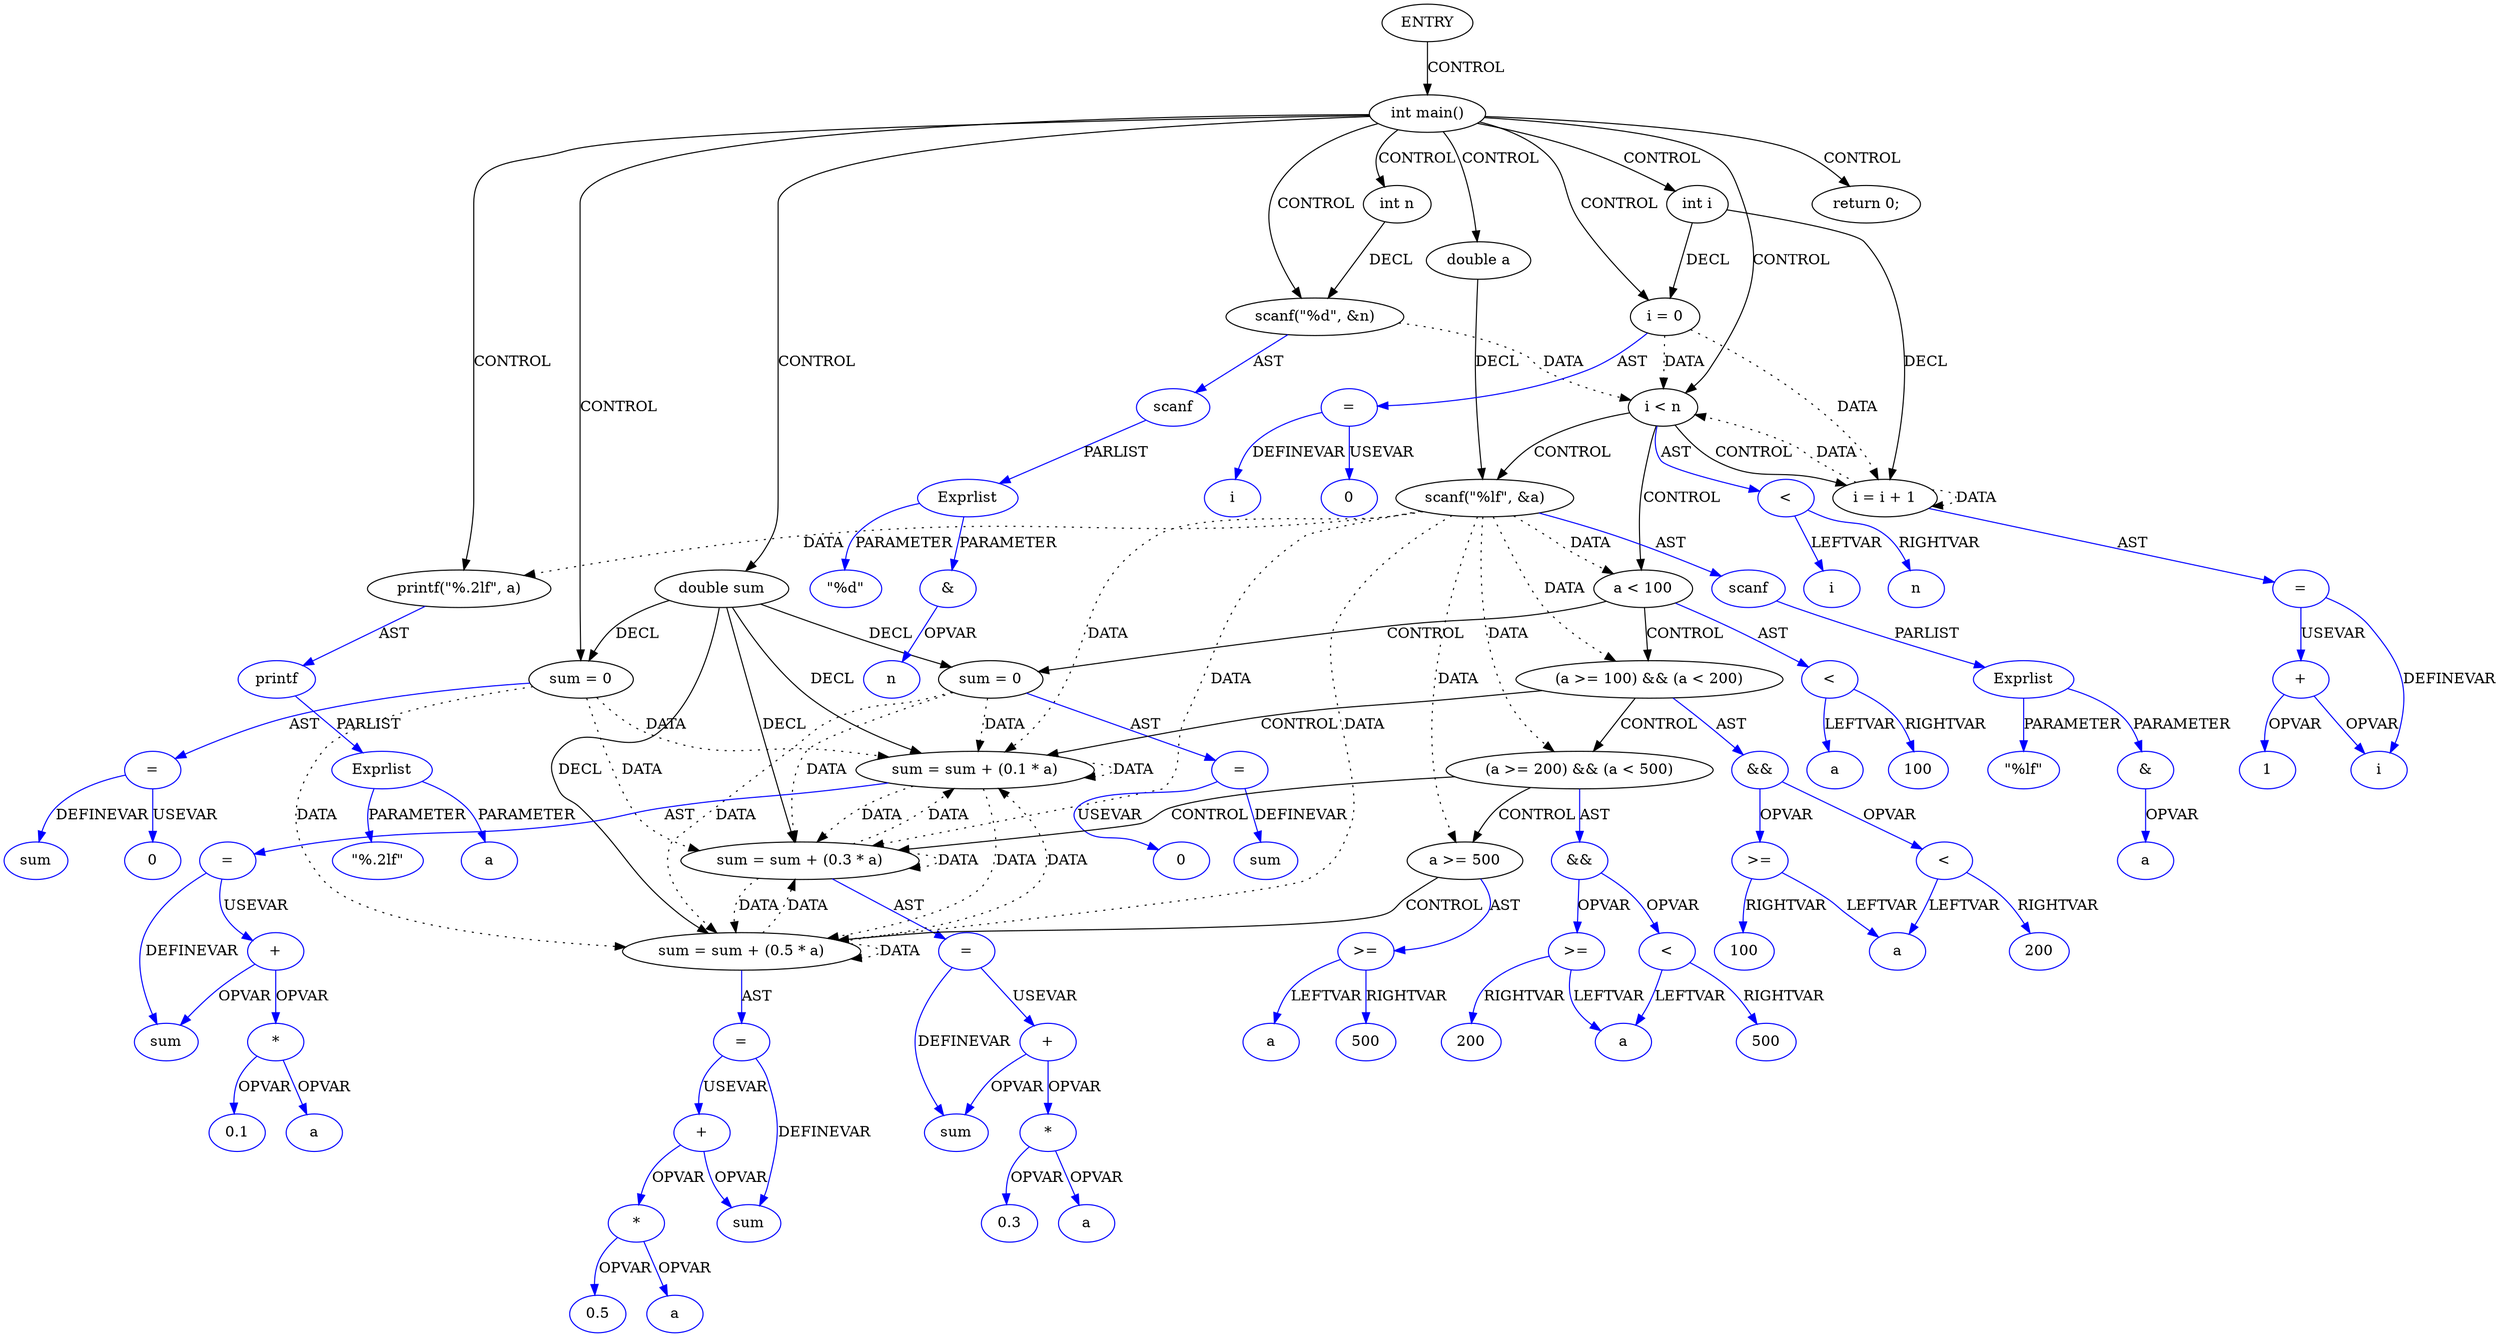 digraph DotForMerge{
Node1 [label="ENTRY",type="ENTRY",coord="-1"];
Node2 [label="int main()",type="CONTROL",coord="2"];
Node4 [label="int n",type="DECL",coord="3",varname="n",vartype="int"];
Node5 [label="int i",type="DECL",coord="3",varname="i",vartype="int"];
Node6 [label="double a",type="DECL",coord="4",varname="a",vartype="double"];
Node7 [label="double sum",type="DECL",coord="4",varname="sum",vartype="double"];
Node8 [label="scanf(\"%d\", &n)",type="CALL",coord="5"];
Node9 [label="scanf",type="FUNCNAME",coord="5",color=blue];
Node10 [label="Exprlist",type="EXPRS",coord="5",color=blue];
Node11 [label="\"%d\"",type="CONST",coord="5",color=blue];
Node12 [label="&",type="OP",coord="5",color=blue];
Node13 [label="n",type="VAR",coord="5",color=blue];
Node14 [label="sum = 0",type="ASSIGN",coord="6"];
Node15 [label="=",type="ASSIGNOP",coord="6",color=blue];
Node16 [label="sum",type="VAR",coord="6",color=blue];
Node17 [label="0",type="CONST",coord="6",color=blue];
Node18 [label="i = 0",type="ASSIGN",coord="7"];
Node19 [label="=",type="ASSIGNOP",coord="7",color=blue];
Node20 [label="i",type="VAR",coord="7",color=blue];
Node21 [label="0",type="CONST",coord="7",color=blue];
Node22 [label="i < n",type="CONTROL",coord="7"];
Node25 [label="scanf(\"%lf\", &a)",type="CALL",coord="8"];
Node26 [label="scanf",type="FUNCNAME",coord="8",color=blue];
Node27 [label="Exprlist",type="EXPRS",coord="8",color=blue];
Node28 [label="\"%lf\"",type="CONST",coord="8",color=blue];
Node29 [label="&",type="OP",coord="8",color=blue];
Node30 [label="a",type="VAR",coord="8",color=blue];
Node31 [label="a < 100",type="CONTROL",coord="9"];
Node33 [label="sum = 0",type="ASSIGN",coord="10"];
Node34 [label="=",type="ASSIGNOP",coord="10",color=blue];
Node35 [label="sum",type="VAR",coord="10",color=blue];
Node36 [label="0",type="CONST",coord="10",color=blue];
Node37 [label="(a >= 100) && (a < 200)",type="CONTROL",coord="11"];
Node39 [label="sum = sum + (0.1 * a)",type="ASSIGN",coord="12"];
Node40 [label="=",type="ASSIGNOP",coord="12",color=blue];
Node41 [label="sum",type="VAR",coord="12",color=blue];
Node42 [label="+",type="OP",coord="12",color=blue];
Node43 [label="*",type="OP",coord="12",color=blue];
Node44 [label="0.1",type="CONST",coord="12",color=blue];
Node45 [label="a",type="VAR",coord="12",color=blue];
Node46 [label="(a >= 200) && (a < 500)",type="CONTROL",coord="13"];
Node48 [label="sum = sum + (0.3 * a)",type="ASSIGN",coord="14"];
Node49 [label="=",type="ASSIGNOP",coord="14",color=blue];
Node50 [label="sum",type="VAR",coord="14",color=blue];
Node51 [label="+",type="OP",coord="14",color=blue];
Node52 [label="*",type="OP",coord="14",color=blue];
Node53 [label="0.3",type="CONST",coord="14",color=blue];
Node54 [label="a",type="VAR",coord="14",color=blue];
Node55 [label="a >= 500",type="CONTROL",coord="15"];
Node57 [label="sum = sum + (0.5 * a)",type="ASSIGN",coord="16"];
Node58 [label="=",type="ASSIGNOP",coord="16",color=blue];
Node59 [label="sum",type="VAR",coord="16",color=blue];
Node60 [label="+",type="OP",coord="16",color=blue];
Node61 [label="*",type="OP",coord="16",color=blue];
Node62 [label="0.5",type="CONST",coord="16",color=blue];
Node63 [label="a",type="VAR",coord="16",color=blue];
Node64 [label=">=",type="OP",coord="15",color=blue];
Node65 [label="a",type="VAR",coord="15",color=blue];
Node66 [label="500",type="CONST",coord="15",color=blue];
Node67 [label="&&",type="OP",coord="13",color=blue];
Node68 [label=">=",type="OP",coord="13",color=blue];
Node69 [label="a",type="VAR",coord="13",color=blue];
Node70 [label="200",type="CONST",coord="13",color=blue];
Node71 [label="<",type="OP",coord="13",color=blue];
Node72 [label="500",type="CONST",coord="13",color=blue];
Node73 [label="&&",type="OP",coord="11",color=blue];
Node74 [label=">=",type="OP",coord="11",color=blue];
Node75 [label="a",type="VAR",coord="11",color=blue];
Node76 [label="100",type="CONST",coord="11",color=blue];
Node77 [label="<",type="OP",coord="11",color=blue];
Node78 [label="200",type="CONST",coord="11",color=blue];
Node79 [label="<",type="OP",coord="9",color=blue];
Node80 [label="a",type="VAR",coord="9",color=blue];
Node81 [label="100",type="CONST",coord="9",color=blue];
Node82 [label="i = i + 1",type="ASSIGN",coord="7"];
Node83 [label="=",type="ASSIGNOP",coord="7",color=blue];
Node84 [label="i",type="VAR",coord="7",color=blue];
Node85 [label="+",type="OP",coord="7",color=blue];
Node86 [label="1",type="CONST",coord="7",color=blue];
Node87 [label="<",type="OP",coord="7",color=blue];
Node88 [label="i",type="VAR",coord="7",color=blue];
Node89 [label="n",type="VAR",coord="7",color=blue];
Node90 [label="printf(\"%.2lf\", a)",type="CALL",coord="19"];
Node91 [label="printf",type="FUNCNAME",coord="19",color=blue];
Node92 [label="Exprlist",type="EXPRS",coord="19",color=blue];
Node93 [label="\"%.2lf\"",type="CONST",coord="19",color=blue];
Node94 [label="a",type="VAR",coord="19",color=blue];
Node95 [label="return 0;",type="RETURN",coord="20"];
Node1->Node2 [label = "CONTROL" ];
Node2->Node4 [label = "CONTROL" ];
Node2->Node5 [label = "CONTROL" ];
Node2->Node6 [label = "CONTROL" ];
Node2->Node7 [label = "CONTROL" ];
Node2->Node8 [label = "CONTROL" ];
Node2->Node14 [label = "CONTROL" ];
Node2->Node18 [label = "CONTROL" ];
Node2->Node22 [label = "CONTROL" ];
Node2->Node90 [label = "CONTROL" ];
Node2->Node95 [label = "CONTROL" ];
Node22->Node25 [label = "CONTROL" ];
Node22->Node31 [label = "CONTROL" ];
Node22->Node82 [label = "CONTROL" ];
Node31->Node33 [label = "CONTROL" ];
Node31->Node37 [label = "CONTROL" ];
Node37->Node39 [label = "CONTROL" ];
Node37->Node46 [label = "CONTROL" ];
Node46->Node48 [label = "CONTROL" ];
Node46->Node55 [label = "CONTROL" ];
Node55->Node57 [label = "CONTROL" ];
Node8->Node22 [label = "DATA", style = dotted ]
Node14->Node39 [label = "DATA", style = dotted ]
Node14->Node48 [label = "DATA", style = dotted ]
Node14->Node57 [label = "DATA", style = dotted ]
Node18->Node22 [label = "DATA", style = dotted ]
Node18->Node82 [label = "DATA", style = dotted ]
Node25->Node31 [label = "DATA", style = dotted ]
Node25->Node37 [label = "DATA", style = dotted ]
Node25->Node39 [label = "DATA", style = dotted ]
Node25->Node46 [label = "DATA", style = dotted ]
Node25->Node48 [label = "DATA", style = dotted ]
Node25->Node55 [label = "DATA", style = dotted ]
Node25->Node57 [label = "DATA", style = dotted ]
Node25->Node90 [label = "DATA", style = dotted ]
Node33->Node39 [label = "DATA", style = dotted ]
Node33->Node48 [label = "DATA", style = dotted ]
Node33->Node57 [label = "DATA", style = dotted ]
Node39->Node39 [label = "DATA", style = dotted ]
Node39->Node48 [label = "DATA", style = dotted ]
Node39->Node57 [label = "DATA", style = dotted ]
Node48->Node39 [label = "DATA", style = dotted ]
Node48->Node48 [label = "DATA", style = dotted ]
Node48->Node57 [label = "DATA", style = dotted ]
Node57->Node39 [label = "DATA", style = dotted ]
Node57->Node48 [label = "DATA", style = dotted ]
Node57->Node57 [label = "DATA", style = dotted ]
Node82->Node22 [label = "DATA", style = dotted ]
Node82->Node82 [label = "DATA", style = dotted ]
Node4->Node8 [label = "DECL"]
Node5->Node18 [label = "DECL"]
Node5->Node82 [label = "DECL"]
Node6->Node25 [label = "DECL"]
Node7->Node48 [label = "DECL"]
Node7->Node14 [label = "DECL"]
Node7->Node39 [label = "DECL"]
Node7->Node57 [label = "DECL"]
Node7->Node33 [label = "DECL"]
Node8->Node9 [label = "AST" color=blue]
Node9->Node10 [label = "PARLIST" color=blue]
Node10->Node11 [label = "PARAMETER" color=blue]
Node10->Node12 [label = "PARAMETER" color=blue]
Node12->Node13 [label = "OPVAR" color=blue]
Node14->Node15 [label = "AST" color=blue]
Node15->Node16 [label = "DEFINEVAR" color=blue]
Node15->Node17 [label = "USEVAR" color=blue]
Node18->Node19 [label = "AST" color=blue]
Node19->Node20 [label = "DEFINEVAR" color=blue]
Node19->Node21 [label = "USEVAR" color=blue]
Node22->Node87 [label = "AST" color=blue]
Node25->Node26 [label = "AST" color=blue]
Node26->Node27 [label = "PARLIST" color=blue]
Node27->Node28 [label = "PARAMETER" color=blue]
Node27->Node29 [label = "PARAMETER" color=blue]
Node29->Node30 [label = "OPVAR" color=blue]
Node31->Node79 [label = "AST" color=blue]
Node33->Node34 [label = "AST" color=blue]
Node34->Node35 [label = "DEFINEVAR" color=blue]
Node34->Node36 [label = "USEVAR" color=blue]
Node37->Node73 [label = "AST" color=blue]
Node39->Node40 [label = "AST" color=blue]
Node40->Node41 [label = "DEFINEVAR" color=blue]
Node40->Node42 [label = "USEVAR" color=blue]
Node42->Node41 [label = "OPVAR" color=blue]
Node42->Node43 [label = "OPVAR" color=blue]
Node43->Node44 [label = "OPVAR" color=blue]
Node43->Node45 [label = "OPVAR" color=blue]
Node46->Node67 [label = "AST" color=blue]
Node48->Node49 [label = "AST" color=blue]
Node49->Node50 [label = "DEFINEVAR" color=blue]
Node49->Node51 [label = "USEVAR" color=blue]
Node51->Node50 [label = "OPVAR" color=blue]
Node51->Node52 [label = "OPVAR" color=blue]
Node52->Node53 [label = "OPVAR" color=blue]
Node52->Node54 [label = "OPVAR" color=blue]
Node55->Node64 [label = "AST" color=blue]
Node57->Node58 [label = "AST" color=blue]
Node58->Node59 [label = "DEFINEVAR" color=blue]
Node58->Node60 [label = "USEVAR" color=blue]
Node60->Node59 [label = "OPVAR" color=blue]
Node60->Node61 [label = "OPVAR" color=blue]
Node61->Node62 [label = "OPVAR" color=blue]
Node61->Node63 [label = "OPVAR" color=blue]
Node64->Node65 [label = "LEFTVAR" color=blue]
Node64->Node66 [label = "RIGHTVAR" color=blue]
Node67->Node68 [label = "OPVAR" color=blue]
Node67->Node71 [label = "OPVAR" color=blue]
Node68->Node69 [label = "LEFTVAR" color=blue]
Node68->Node70 [label = "RIGHTVAR" color=blue]
Node71->Node69 [label = "LEFTVAR" color=blue]
Node71->Node72 [label = "RIGHTVAR" color=blue]
Node73->Node74 [label = "OPVAR" color=blue]
Node73->Node77 [label = "OPVAR" color=blue]
Node74->Node75 [label = "LEFTVAR" color=blue]
Node74->Node76 [label = "RIGHTVAR" color=blue]
Node77->Node75 [label = "LEFTVAR" color=blue]
Node77->Node78 [label = "RIGHTVAR" color=blue]
Node79->Node80 [label = "LEFTVAR" color=blue]
Node79->Node81 [label = "RIGHTVAR" color=blue]
Node82->Node83 [label = "AST" color=blue]
Node83->Node84 [label = "DEFINEVAR" color=blue]
Node83->Node85 [label = "USEVAR" color=blue]
Node85->Node84 [label = "OPVAR" color=blue]
Node85->Node86 [label = "OPVAR" color=blue]
Node87->Node88 [label = "LEFTVAR" color=blue]
Node87->Node89 [label = "RIGHTVAR" color=blue]
Node90->Node91 [label = "AST" color=blue]
Node91->Node92 [label = "PARLIST" color=blue]
Node92->Node93 [label = "PARAMETER" color=blue]
Node92->Node94 [label = "PARAMETER" color=blue]
}
